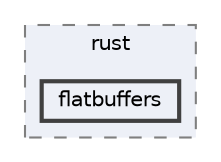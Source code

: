 digraph "flatbuffers/rust/flatbuffers"
{
 // LATEX_PDF_SIZE
  bgcolor="transparent";
  edge [fontname=Helvetica,fontsize=10,labelfontname=Helvetica,labelfontsize=10];
  node [fontname=Helvetica,fontsize=10,shape=box,height=0.2,width=0.4];
  compound=true
  subgraph clusterdir_3ba5f9101eb9002aaa9b8666e7d2074e {
    graph [ bgcolor="#edf0f7", pencolor="grey50", label="rust", fontname=Helvetica,fontsize=10 style="filled,dashed", URL="dir_3ba5f9101eb9002aaa9b8666e7d2074e.html",tooltip=""]
  dir_e01dd3ca61ab8354385df2ec1ea20f63 [label="flatbuffers", fillcolor="#edf0f7", color="grey25", style="filled,bold", URL="dir_e01dd3ca61ab8354385df2ec1ea20f63.html",tooltip=""];
  }
}
